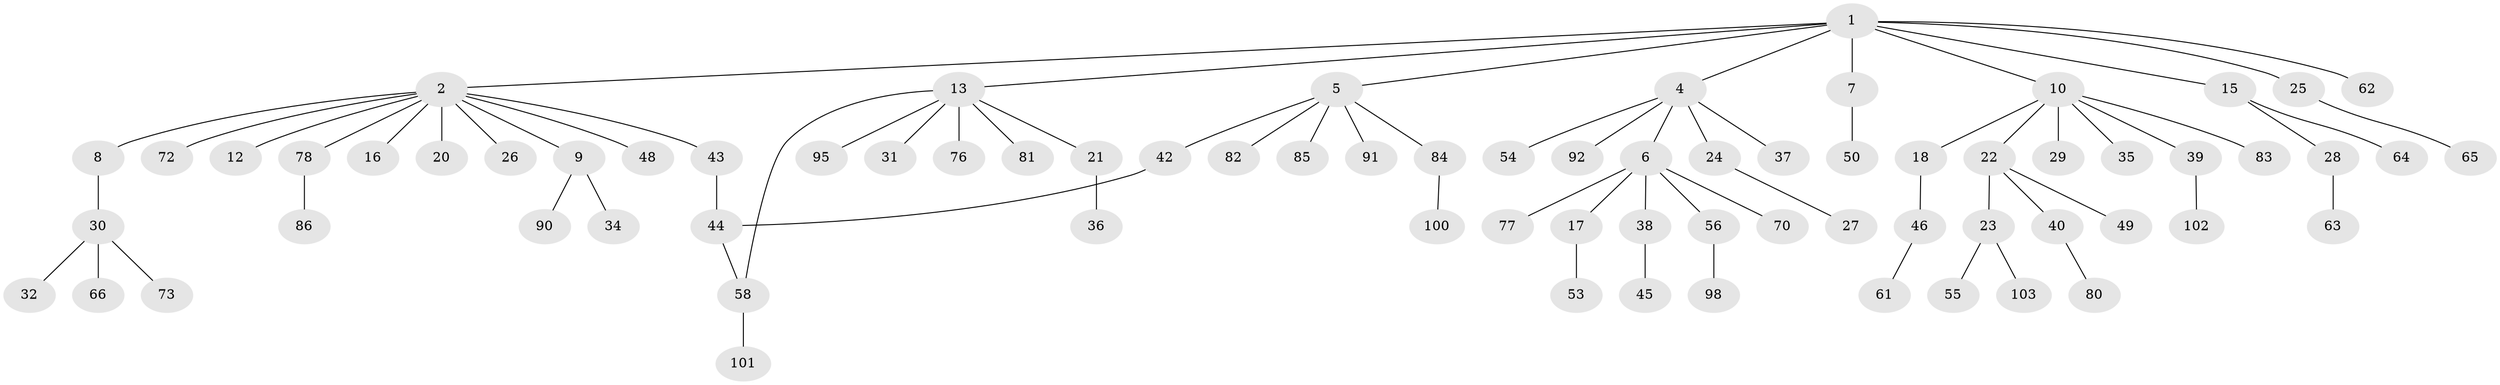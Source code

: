 // Generated by graph-tools (version 1.1) at 2025/23/03/03/25 07:23:32]
// undirected, 76 vertices, 77 edges
graph export_dot {
graph [start="1"]
  node [color=gray90,style=filled];
  1 [super="+51"];
  2 [super="+3"];
  4 [super="+97"];
  5 [super="+11"];
  6 [super="+19"];
  7 [super="+33"];
  8 [super="+88"];
  9 [super="+69"];
  10 [super="+14"];
  12;
  13 [super="+93"];
  15 [super="+57"];
  16 [super="+60"];
  17;
  18;
  20;
  21;
  22;
  23 [super="+79"];
  24;
  25;
  26;
  27 [super="+52"];
  28;
  29;
  30 [super="+41"];
  31;
  32;
  34;
  35;
  36;
  37 [super="+74"];
  38;
  39;
  40;
  42;
  43 [super="+89"];
  44 [super="+59"];
  45 [super="+47"];
  46;
  48;
  49;
  50;
  53;
  54;
  55;
  56 [super="+68"];
  58;
  61 [super="+67"];
  62;
  63 [super="+99"];
  64;
  65 [super="+96"];
  66;
  70 [super="+71"];
  72 [super="+75"];
  73;
  76;
  77;
  78;
  80;
  81;
  82;
  83 [super="+94"];
  84;
  85 [super="+87"];
  86;
  90;
  91;
  92;
  95;
  98;
  100;
  101;
  102;
  103;
  1 -- 2;
  1 -- 4;
  1 -- 5;
  1 -- 7;
  1 -- 10;
  1 -- 13;
  1 -- 15;
  1 -- 25;
  1 -- 62;
  2 -- 12;
  2 -- 16;
  2 -- 20;
  2 -- 26;
  2 -- 48;
  2 -- 72;
  2 -- 8;
  2 -- 9;
  2 -- 43;
  2 -- 78;
  4 -- 6;
  4 -- 24;
  4 -- 37;
  4 -- 54;
  4 -- 92;
  5 -- 42;
  5 -- 84;
  5 -- 91;
  5 -- 82;
  5 -- 85;
  6 -- 17;
  6 -- 70;
  6 -- 56;
  6 -- 38;
  6 -- 77;
  7 -- 50;
  8 -- 30;
  9 -- 34;
  9 -- 90;
  10 -- 18;
  10 -- 22;
  10 -- 35;
  10 -- 83;
  10 -- 29;
  10 -- 39;
  13 -- 21;
  13 -- 31;
  13 -- 76;
  13 -- 81;
  13 -- 95;
  13 -- 58;
  15 -- 28;
  15 -- 64;
  17 -- 53;
  18 -- 46;
  21 -- 36;
  22 -- 23;
  22 -- 40;
  22 -- 49;
  23 -- 55;
  23 -- 103;
  24 -- 27;
  25 -- 65;
  28 -- 63;
  30 -- 32;
  30 -- 66;
  30 -- 73;
  38 -- 45;
  39 -- 102;
  40 -- 80;
  42 -- 44;
  43 -- 44;
  44 -- 58;
  46 -- 61;
  56 -- 98;
  58 -- 101;
  78 -- 86;
  84 -- 100;
}
